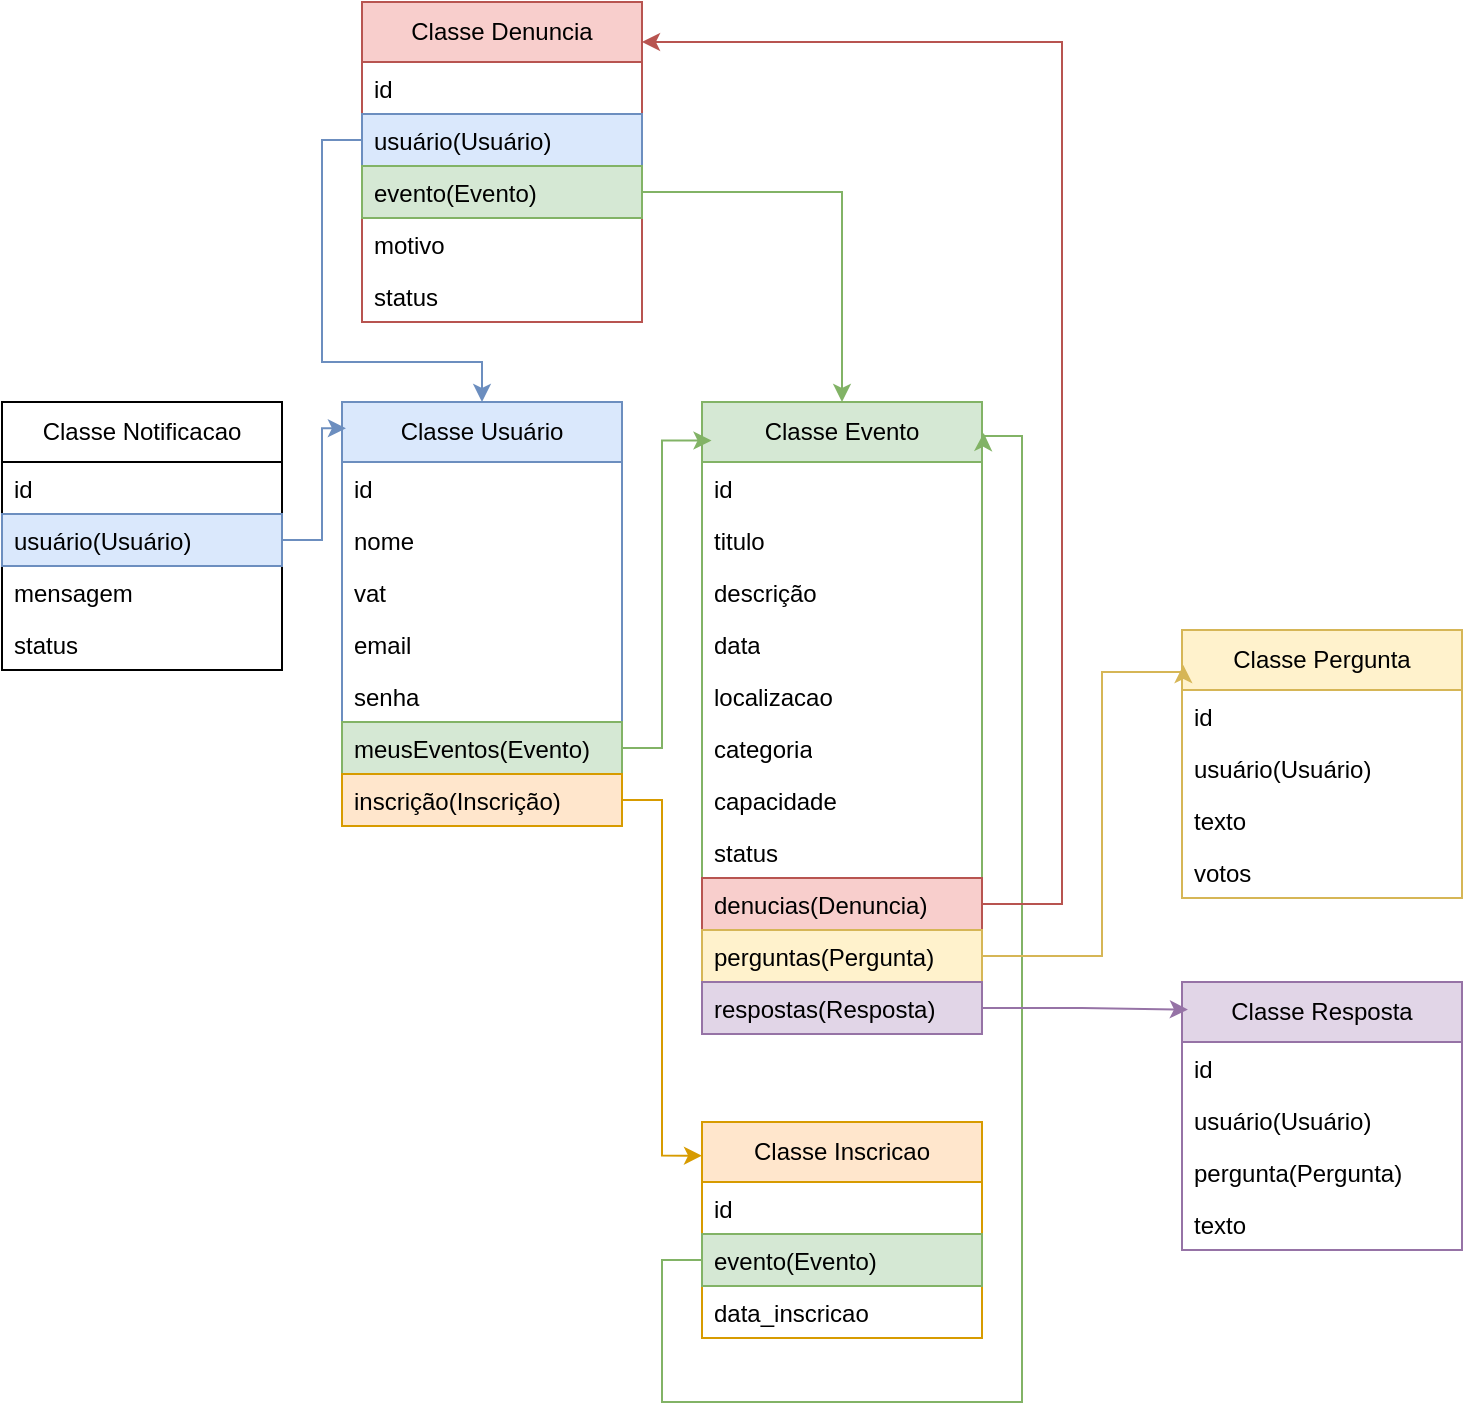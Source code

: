 <mxfile version="26.1.0">
  <diagram name="Página-1" id="hitZsWK3Di2NOdBqqyia">
    <mxGraphModel dx="1313" dy="653" grid="1" gridSize="10" guides="1" tooltips="1" connect="1" arrows="1" fold="1" page="1" pageScale="1" pageWidth="1169" pageHeight="827" math="0" shadow="0">
      <root>
        <mxCell id="0" />
        <mxCell id="1" parent="0" />
        <mxCell id="QO8hvcIYcT1ewOFfbKWy-7" value="Classe Usuário" style="swimlane;fontStyle=0;childLayout=stackLayout;horizontal=1;startSize=30;fillColor=#dae8fc;horizontalStack=0;resizeParent=1;resizeParentMax=0;resizeLast=0;collapsible=1;marginBottom=0;whiteSpace=wrap;html=1;strokeColor=#6c8ebf;" parent="1" vertex="1">
          <mxGeometry x="330" y="220" width="140" height="212" as="geometry">
            <mxRectangle x="40" y="70" width="120" height="30" as="alternateBounds" />
          </mxGeometry>
        </mxCell>
        <mxCell id="QO8hvcIYcT1ewOFfbKWy-8" value="id" style="text;strokeColor=none;fillColor=none;align=left;verticalAlign=top;spacingLeft=4;spacingRight=4;overflow=hidden;rotatable=0;points=[[0,0.5],[1,0.5]];portConstraint=eastwest;whiteSpace=wrap;html=1;" parent="QO8hvcIYcT1ewOFfbKWy-7" vertex="1">
          <mxGeometry y="30" width="140" height="26" as="geometry" />
        </mxCell>
        <mxCell id="QO8hvcIYcT1ewOFfbKWy-9" value="nome" style="text;strokeColor=none;fillColor=none;align=left;verticalAlign=top;spacingLeft=4;spacingRight=4;overflow=hidden;rotatable=0;points=[[0,0.5],[1,0.5]];portConstraint=eastwest;whiteSpace=wrap;html=1;" parent="QO8hvcIYcT1ewOFfbKWy-7" vertex="1">
          <mxGeometry y="56" width="140" height="26" as="geometry" />
        </mxCell>
        <mxCell id="QO8hvcIYcT1ewOFfbKWy-10" value="vat" style="text;strokeColor=none;fillColor=none;align=left;verticalAlign=top;spacingLeft=4;spacingRight=4;overflow=hidden;rotatable=0;points=[[0,0.5],[1,0.5]];portConstraint=eastwest;whiteSpace=wrap;html=1;" parent="QO8hvcIYcT1ewOFfbKWy-7" vertex="1">
          <mxGeometry y="82" width="140" height="26" as="geometry" />
        </mxCell>
        <mxCell id="QO8hvcIYcT1ewOFfbKWy-12" value="email" style="text;strokeColor=none;fillColor=none;align=left;verticalAlign=top;spacingLeft=4;spacingRight=4;overflow=hidden;rotatable=0;points=[[0,0.5],[1,0.5]];portConstraint=eastwest;whiteSpace=wrap;html=1;" parent="QO8hvcIYcT1ewOFfbKWy-7" vertex="1">
          <mxGeometry y="108" width="140" height="26" as="geometry" />
        </mxCell>
        <mxCell id="QO8hvcIYcT1ewOFfbKWy-13" value="senha" style="text;strokeColor=none;fillColor=none;align=left;verticalAlign=top;spacingLeft=4;spacingRight=4;overflow=hidden;rotatable=0;points=[[0,0.5],[1,0.5]];portConstraint=eastwest;whiteSpace=wrap;html=1;" parent="QO8hvcIYcT1ewOFfbKWy-7" vertex="1">
          <mxGeometry y="134" width="140" height="26" as="geometry" />
        </mxCell>
        <mxCell id="QO8hvcIYcT1ewOFfbKWy-14" value="meusEventos(Evento)" style="text;strokeColor=#82b366;fillColor=#d5e8d4;align=left;verticalAlign=top;spacingLeft=4;spacingRight=4;overflow=hidden;rotatable=0;points=[[0,0.5],[1,0.5]];portConstraint=eastwest;whiteSpace=wrap;html=1;" parent="QO8hvcIYcT1ewOFfbKWy-7" vertex="1">
          <mxGeometry y="160" width="140" height="26" as="geometry" />
        </mxCell>
        <mxCell id="WXtmfoYVkJMcXqweb-8B-4" value="inscrição(Inscrição)" style="text;strokeColor=#d79b00;fillColor=#ffe6cc;align=left;verticalAlign=top;spacingLeft=4;spacingRight=4;overflow=hidden;rotatable=0;points=[[0,0.5],[1,0.5]];portConstraint=eastwest;whiteSpace=wrap;html=1;" vertex="1" parent="QO8hvcIYcT1ewOFfbKWy-7">
          <mxGeometry y="186" width="140" height="26" as="geometry" />
        </mxCell>
        <mxCell id="QO8hvcIYcT1ewOFfbKWy-18" value="Classe Evento" style="swimlane;fontStyle=0;childLayout=stackLayout;horizontal=1;startSize=30;fillColor=#d5e8d4;horizontalStack=0;resizeParent=1;resizeParentMax=0;resizeLast=0;collapsible=1;marginBottom=0;whiteSpace=wrap;html=1;strokeColor=#82b366;" parent="1" vertex="1">
          <mxGeometry x="510" y="220" width="140" height="316" as="geometry">
            <mxRectangle x="40" y="70" width="120" height="30" as="alternateBounds" />
          </mxGeometry>
        </mxCell>
        <mxCell id="QO8hvcIYcT1ewOFfbKWy-19" value="id" style="text;strokeColor=none;fillColor=none;align=left;verticalAlign=top;spacingLeft=4;spacingRight=4;overflow=hidden;rotatable=0;points=[[0,0.5],[1,0.5]];portConstraint=eastwest;whiteSpace=wrap;html=1;" parent="QO8hvcIYcT1ewOFfbKWy-18" vertex="1">
          <mxGeometry y="30" width="140" height="26" as="geometry" />
        </mxCell>
        <mxCell id="QO8hvcIYcT1ewOFfbKWy-21" value="titulo" style="text;strokeColor=none;fillColor=none;align=left;verticalAlign=top;spacingLeft=4;spacingRight=4;overflow=hidden;rotatable=0;points=[[0,0.5],[1,0.5]];portConstraint=eastwest;whiteSpace=wrap;html=1;" parent="QO8hvcIYcT1ewOFfbKWy-18" vertex="1">
          <mxGeometry y="56" width="140" height="26" as="geometry" />
        </mxCell>
        <mxCell id="QO8hvcIYcT1ewOFfbKWy-22" value="descrição" style="text;strokeColor=none;fillColor=none;align=left;verticalAlign=top;spacingLeft=4;spacingRight=4;overflow=hidden;rotatable=0;points=[[0,0.5],[1,0.5]];portConstraint=eastwest;whiteSpace=wrap;html=1;" parent="QO8hvcIYcT1ewOFfbKWy-18" vertex="1">
          <mxGeometry y="82" width="140" height="26" as="geometry" />
        </mxCell>
        <mxCell id="QO8hvcIYcT1ewOFfbKWy-23" value="data" style="text;strokeColor=none;fillColor=none;align=left;verticalAlign=top;spacingLeft=4;spacingRight=4;overflow=hidden;rotatable=0;points=[[0,0.5],[1,0.5]];portConstraint=eastwest;whiteSpace=wrap;html=1;" parent="QO8hvcIYcT1ewOFfbKWy-18" vertex="1">
          <mxGeometry y="108" width="140" height="26" as="geometry" />
        </mxCell>
        <mxCell id="QO8hvcIYcT1ewOFfbKWy-24" value="localizacao" style="text;strokeColor=none;fillColor=none;align=left;verticalAlign=top;spacingLeft=4;spacingRight=4;overflow=hidden;rotatable=0;points=[[0,0.5],[1,0.5]];portConstraint=eastwest;whiteSpace=wrap;html=1;" parent="QO8hvcIYcT1ewOFfbKWy-18" vertex="1">
          <mxGeometry y="134" width="140" height="26" as="geometry" />
        </mxCell>
        <mxCell id="QO8hvcIYcT1ewOFfbKWy-25" value="categoria" style="text;strokeColor=none;fillColor=none;align=left;verticalAlign=top;spacingLeft=4;spacingRight=4;overflow=hidden;rotatable=0;points=[[0,0.5],[1,0.5]];portConstraint=eastwest;whiteSpace=wrap;html=1;" parent="QO8hvcIYcT1ewOFfbKWy-18" vertex="1">
          <mxGeometry y="160" width="140" height="26" as="geometry" />
        </mxCell>
        <mxCell id="QO8hvcIYcT1ewOFfbKWy-26" value="capacidade" style="text;strokeColor=none;fillColor=none;align=left;verticalAlign=top;spacingLeft=4;spacingRight=4;overflow=hidden;rotatable=0;points=[[0,0.5],[1,0.5]];portConstraint=eastwest;whiteSpace=wrap;html=1;" parent="QO8hvcIYcT1ewOFfbKWy-18" vertex="1">
          <mxGeometry y="186" width="140" height="26" as="geometry" />
        </mxCell>
        <mxCell id="QO8hvcIYcT1ewOFfbKWy-27" value="status" style="text;strokeColor=none;fillColor=none;align=left;verticalAlign=top;spacingLeft=4;spacingRight=4;overflow=hidden;rotatable=0;points=[[0,0.5],[1,0.5]];portConstraint=eastwest;whiteSpace=wrap;html=1;" parent="QO8hvcIYcT1ewOFfbKWy-18" vertex="1">
          <mxGeometry y="212" width="140" height="26" as="geometry" />
        </mxCell>
        <mxCell id="WXtmfoYVkJMcXqweb-8B-5" value="denucias(Denuncia)" style="text;strokeColor=#b85450;fillColor=#f8cecc;align=left;verticalAlign=top;spacingLeft=4;spacingRight=4;overflow=hidden;rotatable=0;points=[[0,0.5],[1,0.5]];portConstraint=eastwest;whiteSpace=wrap;html=1;" vertex="1" parent="QO8hvcIYcT1ewOFfbKWy-18">
          <mxGeometry y="238" width="140" height="26" as="geometry" />
        </mxCell>
        <mxCell id="WXtmfoYVkJMcXqweb-8B-6" value="perguntas(Pergunta)" style="text;strokeColor=#d6b656;fillColor=#fff2cc;align=left;verticalAlign=top;spacingLeft=4;spacingRight=4;overflow=hidden;rotatable=0;points=[[0,0.5],[1,0.5]];portConstraint=eastwest;whiteSpace=wrap;html=1;" vertex="1" parent="QO8hvcIYcT1ewOFfbKWy-18">
          <mxGeometry y="264" width="140" height="26" as="geometry" />
        </mxCell>
        <mxCell id="WXtmfoYVkJMcXqweb-8B-7" value="respostas(Resposta)" style="text;strokeColor=#9673a6;fillColor=#e1d5e7;align=left;verticalAlign=top;spacingLeft=4;spacingRight=4;overflow=hidden;rotatable=0;points=[[0,0.5],[1,0.5]];portConstraint=eastwest;whiteSpace=wrap;html=1;" vertex="1" parent="QO8hvcIYcT1ewOFfbKWy-18">
          <mxGeometry y="290" width="140" height="26" as="geometry" />
        </mxCell>
        <mxCell id="QO8hvcIYcT1ewOFfbKWy-46" value="Classe Inscricao" style="swimlane;fontStyle=0;childLayout=stackLayout;horizontal=1;startSize=30;fillColor=#ffe6cc;horizontalStack=0;resizeParent=1;resizeParentMax=0;resizeLast=0;collapsible=1;marginBottom=0;whiteSpace=wrap;html=1;strokeColor=#d79b00;" parent="1" vertex="1">
          <mxGeometry x="510" y="580" width="140" height="108" as="geometry">
            <mxRectangle x="40" y="70" width="120" height="30" as="alternateBounds" />
          </mxGeometry>
        </mxCell>
        <mxCell id="QO8hvcIYcT1ewOFfbKWy-47" value="id" style="text;strokeColor=none;fillColor=none;align=left;verticalAlign=top;spacingLeft=4;spacingRight=4;overflow=hidden;rotatable=0;points=[[0,0.5],[1,0.5]];portConstraint=eastwest;whiteSpace=wrap;html=1;" parent="QO8hvcIYcT1ewOFfbKWy-46" vertex="1">
          <mxGeometry y="30" width="140" height="26" as="geometry" />
        </mxCell>
        <mxCell id="QO8hvcIYcT1ewOFfbKWy-49" value="evento(Evento)" style="text;strokeColor=#82b366;fillColor=#d5e8d4;align=left;verticalAlign=top;spacingLeft=4;spacingRight=4;overflow=hidden;rotatable=0;points=[[0,0.5],[1,0.5]];portConstraint=eastwest;whiteSpace=wrap;html=1;" parent="QO8hvcIYcT1ewOFfbKWy-46" vertex="1">
          <mxGeometry y="56" width="140" height="26" as="geometry" />
        </mxCell>
        <mxCell id="QO8hvcIYcT1ewOFfbKWy-50" value="data_inscricao" style="text;strokeColor=none;fillColor=none;align=left;verticalAlign=top;spacingLeft=4;spacingRight=4;overflow=hidden;rotatable=0;points=[[0,0.5],[1,0.5]];portConstraint=eastwest;whiteSpace=wrap;html=1;" parent="QO8hvcIYcT1ewOFfbKWy-46" vertex="1">
          <mxGeometry y="82" width="140" height="26" as="geometry" />
        </mxCell>
        <mxCell id="QO8hvcIYcT1ewOFfbKWy-57" value="Classe Notificacao" style="swimlane;fontStyle=0;childLayout=stackLayout;horizontal=1;startSize=30;fillColor=none;horizontalStack=0;resizeParent=1;resizeParentMax=0;resizeLast=0;collapsible=1;marginBottom=0;whiteSpace=wrap;html=1;" parent="1" vertex="1">
          <mxGeometry x="160" y="220" width="140" height="134" as="geometry">
            <mxRectangle x="40" y="70" width="120" height="30" as="alternateBounds" />
          </mxGeometry>
        </mxCell>
        <mxCell id="QO8hvcIYcT1ewOFfbKWy-58" value="id" style="text;strokeColor=none;fillColor=none;align=left;verticalAlign=top;spacingLeft=4;spacingRight=4;overflow=hidden;rotatable=0;points=[[0,0.5],[1,0.5]];portConstraint=eastwest;whiteSpace=wrap;html=1;" parent="QO8hvcIYcT1ewOFfbKWy-57" vertex="1">
          <mxGeometry y="30" width="140" height="26" as="geometry" />
        </mxCell>
        <mxCell id="QO8hvcIYcT1ewOFfbKWy-59" value="usuário(&lt;span style=&quot;text-align: center;&quot;&gt;Usuário&lt;/span&gt;)" style="text;strokeColor=#6c8ebf;fillColor=#dae8fc;align=left;verticalAlign=top;spacingLeft=4;spacingRight=4;overflow=hidden;rotatable=0;points=[[0,0.5],[1,0.5]];portConstraint=eastwest;whiteSpace=wrap;html=1;" parent="QO8hvcIYcT1ewOFfbKWy-57" vertex="1">
          <mxGeometry y="56" width="140" height="26" as="geometry" />
        </mxCell>
        <mxCell id="QO8hvcIYcT1ewOFfbKWy-60" value="mensagem" style="text;strokeColor=none;fillColor=none;align=left;verticalAlign=top;spacingLeft=4;spacingRight=4;overflow=hidden;rotatable=0;points=[[0,0.5],[1,0.5]];portConstraint=eastwest;whiteSpace=wrap;html=1;" parent="QO8hvcIYcT1ewOFfbKWy-57" vertex="1">
          <mxGeometry y="82" width="140" height="26" as="geometry" />
        </mxCell>
        <mxCell id="QO8hvcIYcT1ewOFfbKWy-61" value="status" style="text;strokeColor=none;fillColor=none;align=left;verticalAlign=top;spacingLeft=4;spacingRight=4;overflow=hidden;rotatable=0;points=[[0,0.5],[1,0.5]];portConstraint=eastwest;whiteSpace=wrap;html=1;" parent="QO8hvcIYcT1ewOFfbKWy-57" vertex="1">
          <mxGeometry y="108" width="140" height="26" as="geometry" />
        </mxCell>
        <mxCell id="QO8hvcIYcT1ewOFfbKWy-71" value="Classe Pergunta" style="swimlane;fontStyle=0;childLayout=stackLayout;horizontal=1;startSize=30;fillColor=#fff2cc;horizontalStack=0;resizeParent=1;resizeParentMax=0;resizeLast=0;collapsible=1;marginBottom=0;whiteSpace=wrap;html=1;strokeColor=#d6b656;" parent="1" vertex="1">
          <mxGeometry x="750" y="334" width="140" height="134" as="geometry">
            <mxRectangle x="40" y="70" width="120" height="30" as="alternateBounds" />
          </mxGeometry>
        </mxCell>
        <mxCell id="QO8hvcIYcT1ewOFfbKWy-72" value="id" style="text;strokeColor=none;fillColor=none;align=left;verticalAlign=top;spacingLeft=4;spacingRight=4;overflow=hidden;rotatable=0;points=[[0,0.5],[1,0.5]];portConstraint=eastwest;whiteSpace=wrap;html=1;" parent="QO8hvcIYcT1ewOFfbKWy-71" vertex="1">
          <mxGeometry y="30" width="140" height="26" as="geometry" />
        </mxCell>
        <mxCell id="QO8hvcIYcT1ewOFfbKWy-73" value="usuário(&lt;span style=&quot;text-align: center;&quot;&gt;Usuário&lt;/span&gt;)" style="text;strokeColor=none;fillColor=none;align=left;verticalAlign=top;spacingLeft=4;spacingRight=4;overflow=hidden;rotatable=0;points=[[0,0.5],[1,0.5]];portConstraint=eastwest;whiteSpace=wrap;html=1;" parent="QO8hvcIYcT1ewOFfbKWy-71" vertex="1">
          <mxGeometry y="56" width="140" height="26" as="geometry" />
        </mxCell>
        <mxCell id="QO8hvcIYcT1ewOFfbKWy-75" value="texto" style="text;strokeColor=none;fillColor=none;align=left;verticalAlign=top;spacingLeft=4;spacingRight=4;overflow=hidden;rotatable=0;points=[[0,0.5],[1,0.5]];portConstraint=eastwest;whiteSpace=wrap;html=1;" parent="QO8hvcIYcT1ewOFfbKWy-71" vertex="1">
          <mxGeometry y="82" width="140" height="26" as="geometry" />
        </mxCell>
        <mxCell id="QO8hvcIYcT1ewOFfbKWy-76" value="votos" style="text;strokeColor=none;fillColor=none;align=left;verticalAlign=top;spacingLeft=4;spacingRight=4;overflow=hidden;rotatable=0;points=[[0,0.5],[1,0.5]];portConstraint=eastwest;whiteSpace=wrap;html=1;" parent="QO8hvcIYcT1ewOFfbKWy-71" vertex="1">
          <mxGeometry y="108" width="140" height="26" as="geometry" />
        </mxCell>
        <mxCell id="QO8hvcIYcT1ewOFfbKWy-79" value="Classe&amp;nbsp;Resposta" style="swimlane;fontStyle=0;childLayout=stackLayout;horizontal=1;startSize=30;fillColor=#e1d5e7;horizontalStack=0;resizeParent=1;resizeParentMax=0;resizeLast=0;collapsible=1;marginBottom=0;whiteSpace=wrap;html=1;strokeColor=#9673a6;" parent="1" vertex="1">
          <mxGeometry x="750" y="510" width="140" height="134" as="geometry">
            <mxRectangle x="40" y="70" width="120" height="30" as="alternateBounds" />
          </mxGeometry>
        </mxCell>
        <mxCell id="QO8hvcIYcT1ewOFfbKWy-80" value="id" style="text;strokeColor=none;fillColor=none;align=left;verticalAlign=top;spacingLeft=4;spacingRight=4;overflow=hidden;rotatable=0;points=[[0,0.5],[1,0.5]];portConstraint=eastwest;whiteSpace=wrap;html=1;" parent="QO8hvcIYcT1ewOFfbKWy-79" vertex="1">
          <mxGeometry y="30" width="140" height="26" as="geometry" />
        </mxCell>
        <mxCell id="QO8hvcIYcT1ewOFfbKWy-81" value="usuário(&lt;span style=&quot;text-align: center;&quot;&gt;Usuário&lt;/span&gt;)" style="text;strokeColor=none;fillColor=none;align=left;verticalAlign=top;spacingLeft=4;spacingRight=4;overflow=hidden;rotatable=0;points=[[0,0.5],[1,0.5]];portConstraint=eastwest;whiteSpace=wrap;html=1;" parent="QO8hvcIYcT1ewOFfbKWy-79" vertex="1">
          <mxGeometry y="56" width="140" height="26" as="geometry" />
        </mxCell>
        <mxCell id="QO8hvcIYcT1ewOFfbKWy-82" value="pergunta(Pergunta)" style="text;strokeColor=none;fillColor=none;align=left;verticalAlign=top;spacingLeft=4;spacingRight=4;overflow=hidden;rotatable=0;points=[[0,0.5],[1,0.5]];portConstraint=eastwest;whiteSpace=wrap;html=1;" parent="QO8hvcIYcT1ewOFfbKWy-79" vertex="1">
          <mxGeometry y="82" width="140" height="26" as="geometry" />
        </mxCell>
        <mxCell id="QO8hvcIYcT1ewOFfbKWy-83" value="texto" style="text;strokeColor=none;fillColor=none;align=left;verticalAlign=top;spacingLeft=4;spacingRight=4;overflow=hidden;rotatable=0;points=[[0,0.5],[1,0.5]];portConstraint=eastwest;whiteSpace=wrap;html=1;" parent="QO8hvcIYcT1ewOFfbKWy-79" vertex="1">
          <mxGeometry y="108" width="140" height="26" as="geometry" />
        </mxCell>
        <mxCell id="QO8hvcIYcT1ewOFfbKWy-92" value="Classe Denuncia" style="swimlane;fontStyle=0;childLayout=stackLayout;horizontal=1;startSize=30;fillColor=#f8cecc;horizontalStack=0;resizeParent=1;resizeParentMax=0;resizeLast=0;collapsible=1;marginBottom=0;whiteSpace=wrap;html=1;strokeColor=#b85450;" parent="1" vertex="1">
          <mxGeometry x="340" y="20" width="140" height="160" as="geometry">
            <mxRectangle x="40" y="70" width="120" height="30" as="alternateBounds" />
          </mxGeometry>
        </mxCell>
        <mxCell id="QO8hvcIYcT1ewOFfbKWy-93" value="id" style="text;strokeColor=none;fillColor=none;align=left;verticalAlign=top;spacingLeft=4;spacingRight=4;overflow=hidden;rotatable=0;points=[[0,0.5],[1,0.5]];portConstraint=eastwest;whiteSpace=wrap;html=1;" parent="QO8hvcIYcT1ewOFfbKWy-92" vertex="1">
          <mxGeometry y="30" width="140" height="26" as="geometry" />
        </mxCell>
        <mxCell id="QO8hvcIYcT1ewOFfbKWy-94" value="usuário(&lt;span style=&quot;text-align: center;&quot;&gt;Usuário&lt;/span&gt;)" style="text;strokeColor=#6c8ebf;fillColor=#dae8fc;align=left;verticalAlign=top;spacingLeft=4;spacingRight=4;overflow=hidden;rotatable=0;points=[[0,0.5],[1,0.5]];portConstraint=eastwest;whiteSpace=wrap;html=1;" parent="QO8hvcIYcT1ewOFfbKWy-92" vertex="1">
          <mxGeometry y="56" width="140" height="26" as="geometry" />
        </mxCell>
        <mxCell id="QO8hvcIYcT1ewOFfbKWy-95" value="evento(Evento)" style="text;strokeColor=#82b366;fillColor=#d5e8d4;align=left;verticalAlign=top;spacingLeft=4;spacingRight=4;overflow=hidden;rotatable=0;points=[[0,0.5],[1,0.5]];portConstraint=eastwest;whiteSpace=wrap;html=1;" parent="QO8hvcIYcT1ewOFfbKWy-92" vertex="1">
          <mxGeometry y="82" width="140" height="26" as="geometry" />
        </mxCell>
        <mxCell id="QO8hvcIYcT1ewOFfbKWy-96" value="motivo" style="text;strokeColor=none;fillColor=none;align=left;verticalAlign=top;spacingLeft=4;spacingRight=4;overflow=hidden;rotatable=0;points=[[0,0.5],[1,0.5]];portConstraint=eastwest;whiteSpace=wrap;html=1;" parent="QO8hvcIYcT1ewOFfbKWy-92" vertex="1">
          <mxGeometry y="108" width="140" height="26" as="geometry" />
        </mxCell>
        <mxCell id="QO8hvcIYcT1ewOFfbKWy-97" value="status" style="text;strokeColor=none;fillColor=none;align=left;verticalAlign=top;spacingLeft=4;spacingRight=4;overflow=hidden;rotatable=0;points=[[0,0.5],[1,0.5]];portConstraint=eastwest;whiteSpace=wrap;html=1;" parent="QO8hvcIYcT1ewOFfbKWy-92" vertex="1">
          <mxGeometry y="134" width="140" height="26" as="geometry" />
        </mxCell>
        <mxCell id="WXtmfoYVkJMcXqweb-8B-12" style="edgeStyle=orthogonalEdgeStyle;rounded=0;orthogonalLoop=1;jettySize=auto;html=1;entryX=0.034;entryY=0.061;entryDx=0;entryDy=0;entryPerimeter=0;fillColor=#d5e8d4;strokeColor=#82b366;" edge="1" parent="1" source="QO8hvcIYcT1ewOFfbKWy-14" target="QO8hvcIYcT1ewOFfbKWy-18">
          <mxGeometry relative="1" as="geometry" />
        </mxCell>
        <mxCell id="WXtmfoYVkJMcXqweb-8B-13" style="edgeStyle=orthogonalEdgeStyle;rounded=0;orthogonalLoop=1;jettySize=auto;html=1;entryX=0;entryY=0.156;entryDx=0;entryDy=0;entryPerimeter=0;fillColor=#ffe6cc;strokeColor=#d79b00;" edge="1" parent="1" source="WXtmfoYVkJMcXqweb-8B-4" target="QO8hvcIYcT1ewOFfbKWy-46">
          <mxGeometry relative="1" as="geometry" />
        </mxCell>
        <mxCell id="WXtmfoYVkJMcXqweb-8B-16" style="edgeStyle=orthogonalEdgeStyle;rounded=0;orthogonalLoop=1;jettySize=auto;html=1;entryX=1.006;entryY=0.049;entryDx=0;entryDy=0;entryPerimeter=0;fillColor=#d5e8d4;strokeColor=#82b366;" edge="1" parent="1" source="QO8hvcIYcT1ewOFfbKWy-49" target="QO8hvcIYcT1ewOFfbKWy-18">
          <mxGeometry relative="1" as="geometry">
            <Array as="points">
              <mxPoint x="490" y="649" />
              <mxPoint x="490" y="720" />
              <mxPoint x="670" y="720" />
              <mxPoint x="670" y="237" />
            </Array>
          </mxGeometry>
        </mxCell>
        <mxCell id="WXtmfoYVkJMcXqweb-8B-17" style="edgeStyle=orthogonalEdgeStyle;rounded=0;orthogonalLoop=1;jettySize=auto;html=1;entryX=0.014;entryY=0.062;entryDx=0;entryDy=0;entryPerimeter=0;fillColor=#dae8fc;strokeColor=#6c8ebf;" edge="1" parent="1" source="QO8hvcIYcT1ewOFfbKWy-59" target="QO8hvcIYcT1ewOFfbKWy-7">
          <mxGeometry relative="1" as="geometry" />
        </mxCell>
        <mxCell id="WXtmfoYVkJMcXqweb-8B-19" style="edgeStyle=orthogonalEdgeStyle;rounded=0;orthogonalLoop=1;jettySize=auto;html=1;fillColor=#d5e8d4;strokeColor=#82b366;" edge="1" parent="1" source="QO8hvcIYcT1ewOFfbKWy-95" target="QO8hvcIYcT1ewOFfbKWy-18">
          <mxGeometry relative="1" as="geometry" />
        </mxCell>
        <mxCell id="WXtmfoYVkJMcXqweb-8B-20" style="edgeStyle=orthogonalEdgeStyle;rounded=0;orthogonalLoop=1;jettySize=auto;html=1;fillColor=#dae8fc;strokeColor=#6c8ebf;" edge="1" parent="1" source="QO8hvcIYcT1ewOFfbKWy-94" target="QO8hvcIYcT1ewOFfbKWy-7">
          <mxGeometry relative="1" as="geometry">
            <Array as="points">
              <mxPoint x="320" y="89" />
              <mxPoint x="320" y="200" />
              <mxPoint x="400" y="200" />
            </Array>
          </mxGeometry>
        </mxCell>
        <mxCell id="WXtmfoYVkJMcXqweb-8B-23" style="edgeStyle=orthogonalEdgeStyle;rounded=0;orthogonalLoop=1;jettySize=auto;html=1;entryX=0.021;entryY=0.103;entryDx=0;entryDy=0;entryPerimeter=0;fillColor=#e1d5e7;strokeColor=#9673a6;" edge="1" parent="1" source="WXtmfoYVkJMcXqweb-8B-7" target="QO8hvcIYcT1ewOFfbKWy-79">
          <mxGeometry relative="1" as="geometry" />
        </mxCell>
        <mxCell id="WXtmfoYVkJMcXqweb-8B-26" style="edgeStyle=orthogonalEdgeStyle;rounded=0;orthogonalLoop=1;jettySize=auto;html=1;entryX=1;entryY=0.125;entryDx=0;entryDy=0;entryPerimeter=0;fillColor=#f8cecc;strokeColor=#b85450;" edge="1" parent="1" source="WXtmfoYVkJMcXqweb-8B-5" target="QO8hvcIYcT1ewOFfbKWy-92">
          <mxGeometry relative="1" as="geometry">
            <Array as="points">
              <mxPoint x="690" y="471" />
              <mxPoint x="690" y="40" />
            </Array>
          </mxGeometry>
        </mxCell>
        <mxCell id="WXtmfoYVkJMcXqweb-8B-27" style="edgeStyle=orthogonalEdgeStyle;rounded=0;orthogonalLoop=1;jettySize=auto;html=1;entryX=0.005;entryY=0.131;entryDx=0;entryDy=0;entryPerimeter=0;fillColor=#fff2cc;strokeColor=#d6b656;" edge="1" parent="1" source="WXtmfoYVkJMcXqweb-8B-6" target="QO8hvcIYcT1ewOFfbKWy-71">
          <mxGeometry relative="1" as="geometry">
            <Array as="points">
              <mxPoint x="710" y="497" />
              <mxPoint x="710" y="355" />
            </Array>
          </mxGeometry>
        </mxCell>
      </root>
    </mxGraphModel>
  </diagram>
</mxfile>
